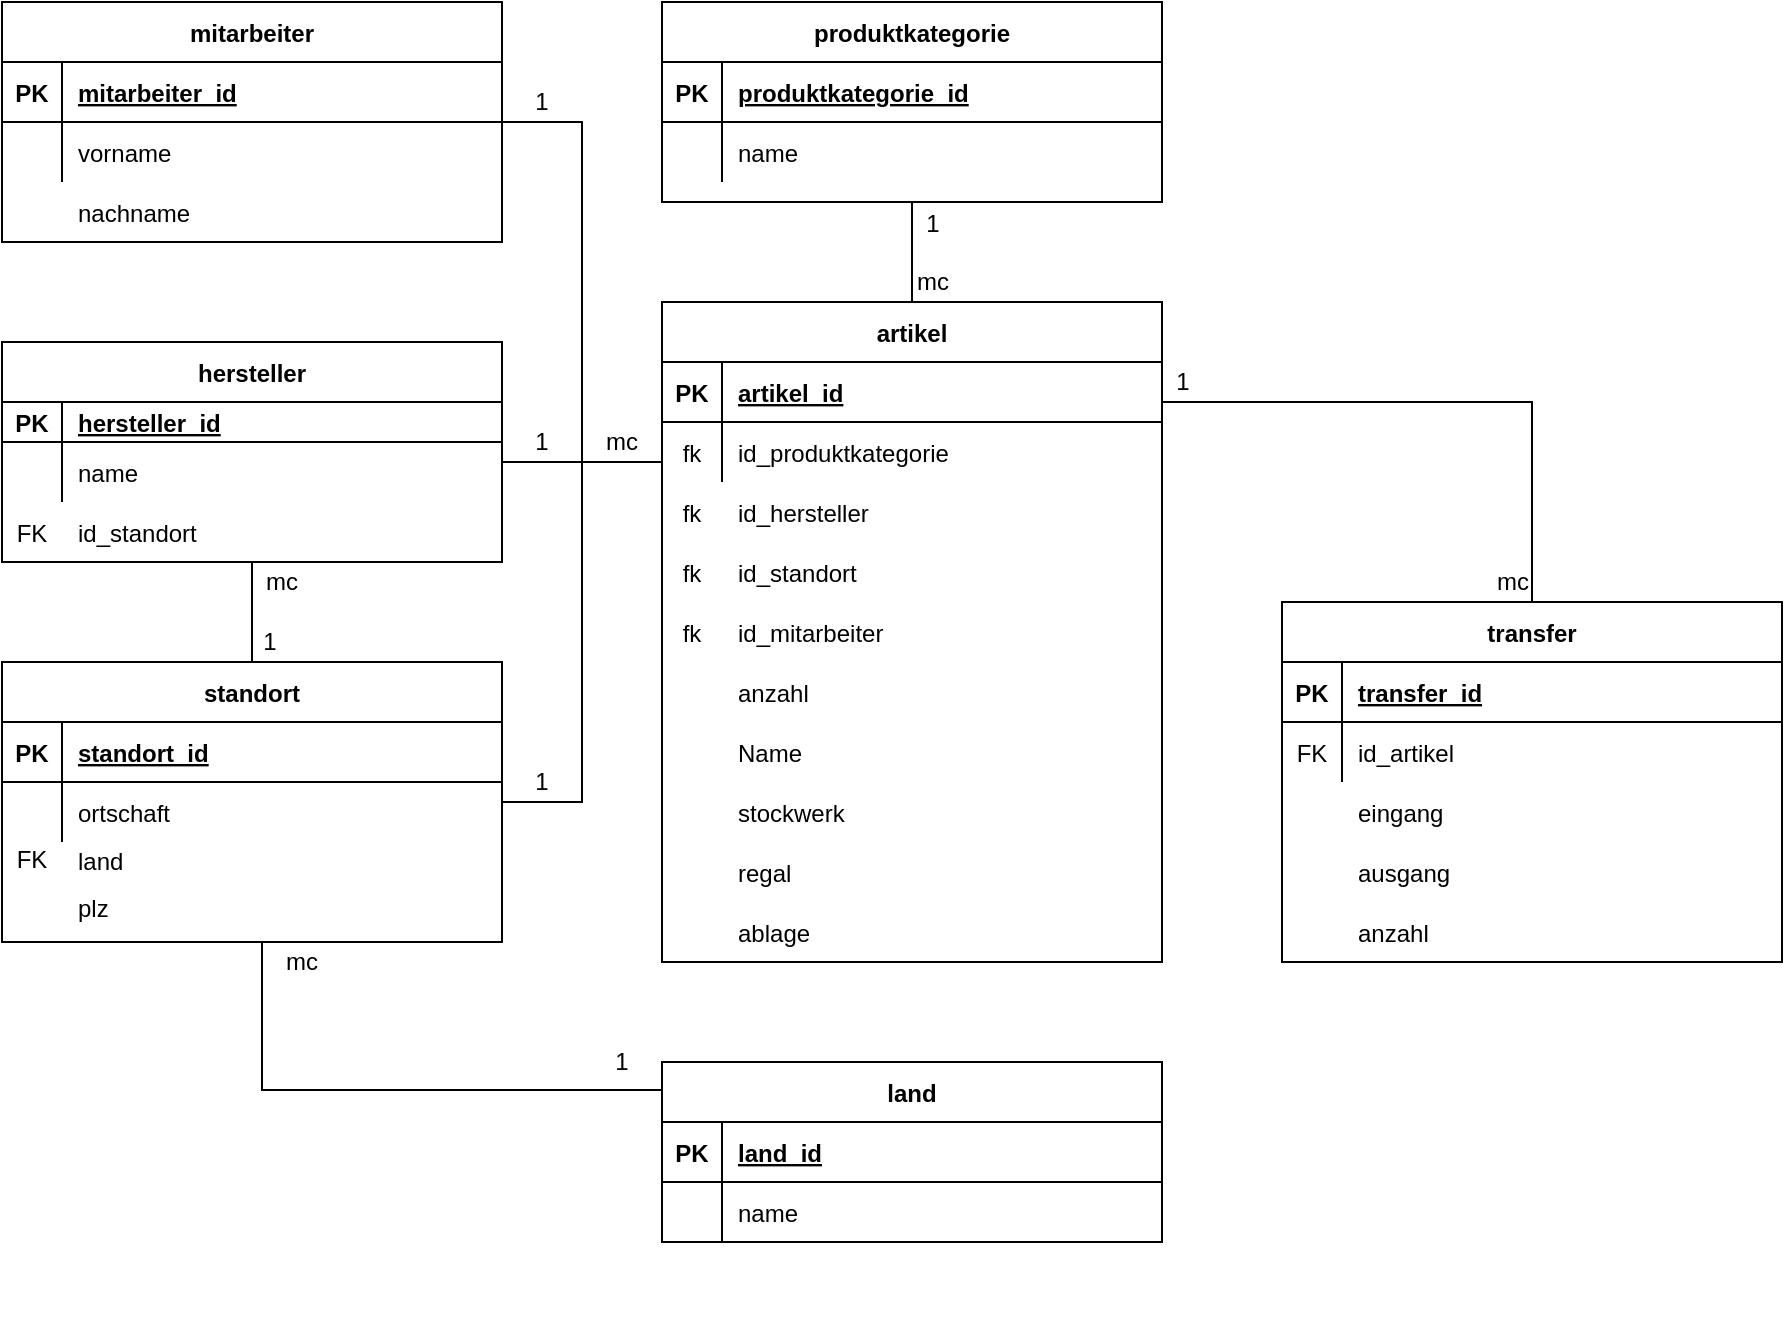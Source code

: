 <mxfile version="14.2.7" type="device"><diagram id="R2lEEEUBdFMjLlhIrx00" name="Page-1"><mxGraphModel dx="1422" dy="772" grid="1" gridSize="10" guides="1" tooltips="1" connect="1" arrows="1" fold="1" page="1" pageScale="1" pageWidth="850" pageHeight="1100" math="0" shadow="0" extFonts="Permanent Marker^https://fonts.googleapis.com/css?family=Permanent+Marker"><root><mxCell id="0"/><mxCell id="1" parent="0"/><mxCell id="7EhDEFcTuI5stFCjLQC7-51" value="fk" style="shape=partialRectangle;overflow=hidden;connectable=0;fillColor=none;top=0;left=0;bottom=0;right=0;horizontal=1;" parent="1" vertex="1"><mxGeometry x="400" y="770" width="30" height="30" as="geometry"/></mxCell><mxCell id="7EhDEFcTuI5stFCjLQC7-52" value="id_hersteller" style="shape=partialRectangle;overflow=hidden;connectable=0;fillColor=none;top=0;left=0;bottom=0;right=0;align=left;spacingLeft=6;" parent="1" vertex="1"><mxGeometry x="430" y="770" width="220" height="30" as="geometry"/></mxCell><mxCell id="7EhDEFcTuI5stFCjLQC7-53" value="fk" style="shape=partialRectangle;overflow=hidden;connectable=0;fillColor=none;top=0;left=0;bottom=0;right=0;horizontal=1;" parent="1" vertex="1"><mxGeometry x="400" y="800" width="30" height="30" as="geometry"/></mxCell><mxCell id="7EhDEFcTuI5stFCjLQC7-54" value="id_standort" style="shape=partialRectangle;overflow=hidden;connectable=0;fillColor=none;top=0;left=0;bottom=0;right=0;align=left;spacingLeft=6;" parent="1" vertex="1"><mxGeometry x="430" y="800" width="220" height="30" as="geometry"/></mxCell><mxCell id="7EhDEFcTuI5stFCjLQC7-62" value="id_mitarbeiter" style="shape=partialRectangle;overflow=hidden;connectable=0;fillColor=none;top=0;left=0;bottom=0;right=0;align=left;spacingLeft=6;" parent="1" vertex="1"><mxGeometry x="430" y="830" width="220" height="30" as="geometry"/></mxCell><mxCell id="7EhDEFcTuI5stFCjLQC7-63" value="anzahl" style="shape=partialRectangle;overflow=hidden;connectable=0;fillColor=none;top=0;left=0;bottom=0;right=0;align=left;spacingLeft=6;" parent="1" vertex="1"><mxGeometry x="430" y="860" width="220" height="30" as="geometry"/></mxCell><mxCell id="7EhDEFcTuI5stFCjLQC7-65" value="name" style="shape=partialRectangle;overflow=hidden;connectable=0;fillColor=none;top=0;left=0;bottom=0;right=0;align=left;spacingLeft=6;" parent="1" vertex="1"><mxGeometry x="100" y="750" width="220" height="30" as="geometry"/></mxCell><mxCell id="7EhDEFcTuI5stFCjLQC7-66" value="id_standort" style="shape=partialRectangle;overflow=hidden;connectable=0;fillColor=none;top=0;left=0;bottom=0;right=0;align=left;spacingLeft=6;" parent="1" vertex="1"><mxGeometry x="100" y="780" width="220" height="30" as="geometry"/></mxCell><mxCell id="7EhDEFcTuI5stFCjLQC7-74" value="" style="group" parent="1" vertex="1" connectable="0"><mxGeometry x="710" y="830" width="250" height="180" as="geometry"/></mxCell><mxCell id="7EhDEFcTuI5stFCjLQC7-22" value="transfer" style="shape=table;startSize=30;container=1;collapsible=1;childLayout=tableLayout;fixedRows=1;rowLines=0;fontStyle=1;align=center;resizeLast=1;" parent="7EhDEFcTuI5stFCjLQC7-74" vertex="1"><mxGeometry width="250" height="180" as="geometry"/></mxCell><mxCell id="7EhDEFcTuI5stFCjLQC7-23" value="" style="shape=partialRectangle;collapsible=0;dropTarget=0;pointerEvents=0;fillColor=none;points=[[0,0.5],[1,0.5]];portConstraint=eastwest;top=0;left=0;right=0;bottom=1;" parent="7EhDEFcTuI5stFCjLQC7-22" vertex="1"><mxGeometry y="30" width="250" height="30" as="geometry"/></mxCell><mxCell id="7EhDEFcTuI5stFCjLQC7-24" value="PK" style="shape=partialRectangle;overflow=hidden;connectable=0;fillColor=none;top=0;left=0;bottom=0;right=0;fontStyle=1;" parent="7EhDEFcTuI5stFCjLQC7-23" vertex="1"><mxGeometry width="30" height="30" as="geometry"/></mxCell><mxCell id="7EhDEFcTuI5stFCjLQC7-25" value="transfer_id" style="shape=partialRectangle;overflow=hidden;connectable=0;fillColor=none;top=0;left=0;bottom=0;right=0;align=left;spacingLeft=6;fontStyle=5;" parent="7EhDEFcTuI5stFCjLQC7-23" vertex="1"><mxGeometry x="30" width="220" height="30" as="geometry"/></mxCell><mxCell id="7EhDEFcTuI5stFCjLQC7-26" value="" style="shape=partialRectangle;collapsible=0;dropTarget=0;pointerEvents=0;fillColor=none;points=[[0,0.5],[1,0.5]];portConstraint=eastwest;top=0;left=0;right=0;bottom=0;" parent="7EhDEFcTuI5stFCjLQC7-22" vertex="1"><mxGeometry y="60" width="250" height="30" as="geometry"/></mxCell><mxCell id="7EhDEFcTuI5stFCjLQC7-27" value="FK" style="shape=partialRectangle;overflow=hidden;connectable=0;fillColor=none;top=0;left=0;bottom=0;right=0;" parent="7EhDEFcTuI5stFCjLQC7-26" vertex="1"><mxGeometry width="30" height="30" as="geometry"/></mxCell><mxCell id="7EhDEFcTuI5stFCjLQC7-28" value="" style="shape=partialRectangle;overflow=hidden;connectable=0;fillColor=none;top=0;left=0;bottom=0;right=0;align=left;spacingLeft=6;" parent="7EhDEFcTuI5stFCjLQC7-26" vertex="1"><mxGeometry x="30" width="220" height="30" as="geometry"/></mxCell><mxCell id="7EhDEFcTuI5stFCjLQC7-68" value="id_artikel" style="shape=partialRectangle;overflow=hidden;connectable=0;fillColor=none;top=0;left=0;bottom=0;right=0;align=left;spacingLeft=6;" parent="7EhDEFcTuI5stFCjLQC7-74" vertex="1"><mxGeometry x="30" y="60" width="220" height="30" as="geometry"/></mxCell><mxCell id="7EhDEFcTuI5stFCjLQC7-69" value="eingang" style="shape=partialRectangle;overflow=hidden;connectable=0;fillColor=none;top=0;left=0;bottom=0;right=0;align=left;spacingLeft=6;" parent="7EhDEFcTuI5stFCjLQC7-74" vertex="1"><mxGeometry x="30" y="90" width="220" height="30" as="geometry"/></mxCell><mxCell id="7EhDEFcTuI5stFCjLQC7-70" value="ausgang" style="shape=partialRectangle;overflow=hidden;connectable=0;fillColor=none;top=0;left=0;bottom=0;right=0;align=left;spacingLeft=6;" parent="7EhDEFcTuI5stFCjLQC7-74" vertex="1"><mxGeometry x="30" y="120" width="220" height="30" as="geometry"/></mxCell><mxCell id="7EhDEFcTuI5stFCjLQC7-71" value="anzahl" style="shape=partialRectangle;overflow=hidden;connectable=0;fillColor=none;top=0;left=0;bottom=0;right=0;align=left;spacingLeft=6;" parent="7EhDEFcTuI5stFCjLQC7-74" vertex="1"><mxGeometry x="30" y="150" width="220" height="30" as="geometry"/></mxCell><mxCell id="7EhDEFcTuI5stFCjLQC7-75" value="Name" style="shape=partialRectangle;overflow=hidden;connectable=0;fillColor=none;top=0;left=0;bottom=0;right=0;align=left;spacingLeft=6;" parent="1" vertex="1"><mxGeometry x="430" y="890" width="220" height="30" as="geometry"/></mxCell><mxCell id="7EhDEFcTuI5stFCjLQC7-78" value="" style="group" parent="1" vertex="1" connectable="0"><mxGeometry x="70" y="860" width="250" height="140" as="geometry"/></mxCell><mxCell id="7EhDEFcTuI5stFCjLQC7-73" value="" style="group" parent="7EhDEFcTuI5stFCjLQC7-78" vertex="1" connectable="0"><mxGeometry width="250" height="140" as="geometry"/></mxCell><mxCell id="7EhDEFcTuI5stFCjLQC7-15" value="standort" style="shape=table;startSize=30;container=1;collapsible=1;childLayout=tableLayout;fixedRows=1;rowLines=0;fontStyle=1;align=center;resizeLast=1;" parent="7EhDEFcTuI5stFCjLQC7-73" vertex="1"><mxGeometry width="250" height="140" as="geometry"/></mxCell><mxCell id="7EhDEFcTuI5stFCjLQC7-16" value="" style="shape=partialRectangle;collapsible=0;dropTarget=0;pointerEvents=0;fillColor=none;points=[[0,0.5],[1,0.5]];portConstraint=eastwest;top=0;left=0;right=0;bottom=1;" parent="7EhDEFcTuI5stFCjLQC7-15" vertex="1"><mxGeometry y="30" width="250" height="30" as="geometry"/></mxCell><mxCell id="7EhDEFcTuI5stFCjLQC7-17" value="PK" style="shape=partialRectangle;overflow=hidden;connectable=0;fillColor=none;top=0;left=0;bottom=0;right=0;fontStyle=1;" parent="7EhDEFcTuI5stFCjLQC7-16" vertex="1"><mxGeometry width="30" height="30" as="geometry"/></mxCell><mxCell id="7EhDEFcTuI5stFCjLQC7-18" value="standort_id" style="shape=partialRectangle;overflow=hidden;connectable=0;fillColor=none;top=0;left=0;bottom=0;right=0;align=left;spacingLeft=6;fontStyle=5;" parent="7EhDEFcTuI5stFCjLQC7-16" vertex="1"><mxGeometry x="30" width="220" height="30" as="geometry"/></mxCell><mxCell id="7EhDEFcTuI5stFCjLQC7-19" value="" style="shape=partialRectangle;collapsible=0;dropTarget=0;pointerEvents=0;fillColor=none;points=[[0,0.5],[1,0.5]];portConstraint=eastwest;top=0;left=0;right=0;bottom=0;" parent="7EhDEFcTuI5stFCjLQC7-15" vertex="1"><mxGeometry y="60" width="250" height="30" as="geometry"/></mxCell><mxCell id="7EhDEFcTuI5stFCjLQC7-20" value="" style="shape=partialRectangle;overflow=hidden;connectable=0;fillColor=none;top=0;left=0;bottom=0;right=0;" parent="7EhDEFcTuI5stFCjLQC7-19" vertex="1"><mxGeometry width="30" height="30" as="geometry"/></mxCell><mxCell id="7EhDEFcTuI5stFCjLQC7-21" value="ortschaft" style="shape=partialRectangle;overflow=hidden;connectable=0;fillColor=none;top=0;left=0;bottom=0;right=0;align=left;spacingLeft=6;" parent="7EhDEFcTuI5stFCjLQC7-19" vertex="1"><mxGeometry x="30" width="220" height="30" as="geometry"/></mxCell><mxCell id="7EhDEFcTuI5stFCjLQC7-72" value="plz" style="shape=partialRectangle;overflow=hidden;connectable=0;fillColor=none;top=0;left=0;bottom=0;right=0;align=left;spacingLeft=6;" parent="7EhDEFcTuI5stFCjLQC7-73" vertex="1"><mxGeometry x="30" y="105" width="220" height="35" as="geometry"/></mxCell><mxCell id="7EhDEFcTuI5stFCjLQC7-76" value="land" style="shape=partialRectangle;overflow=hidden;connectable=0;fillColor=none;top=0;left=0;bottom=0;right=0;align=left;spacingLeft=6;" parent="7EhDEFcTuI5stFCjLQC7-73" vertex="1"><mxGeometry x="30" y="85" width="220" height="28" as="geometry"/></mxCell><mxCell id="MiQBVM_ZpouYhn3B_UUs-1" value="FK" style="shape=partialRectangle;overflow=hidden;connectable=0;fillColor=none;top=0;left=0;bottom=0;right=0;fontStyle=0;" vertex="1" parent="7EhDEFcTuI5stFCjLQC7-73"><mxGeometry y="83" width="30" height="30" as="geometry"/></mxCell><mxCell id="7EhDEFcTuI5stFCjLQC7-79" value="nachname" style="shape=partialRectangle;overflow=hidden;connectable=0;fillColor=none;top=0;left=0;bottom=0;right=0;align=left;spacingLeft=6;" parent="1" vertex="1"><mxGeometry x="100" y="620" width="220" height="30" as="geometry"/></mxCell><mxCell id="7EhDEFcTuI5stFCjLQC7-81" value="fk" style="shape=partialRectangle;overflow=hidden;connectable=0;fillColor=none;top=0;left=0;bottom=0;right=0;horizontal=1;" parent="1" vertex="1"><mxGeometry x="400" y="830" width="30" height="30" as="geometry"/></mxCell><mxCell id="7EhDEFcTuI5stFCjLQC7-82" value="FK" style="shape=partialRectangle;overflow=hidden;connectable=0;fillColor=none;top=0;left=0;bottom=0;right=0;" parent="1" vertex="1"><mxGeometry x="70" y="780" width="30" height="30" as="geometry"/></mxCell><mxCell id="7EhDEFcTuI5stFCjLQC7-83" value="stockwerk" style="shape=partialRectangle;overflow=hidden;connectable=0;fillColor=none;top=0;left=0;bottom=0;right=0;align=left;spacingLeft=6;" parent="1" vertex="1"><mxGeometry x="430" y="920" width="220" height="30" as="geometry"/></mxCell><mxCell id="7EhDEFcTuI5stFCjLQC7-84" value="regal" style="shape=partialRectangle;overflow=hidden;connectable=0;fillColor=none;top=0;left=0;bottom=0;right=0;align=left;spacingLeft=6;" parent="1" vertex="1"><mxGeometry x="430" y="950" width="220" height="30" as="geometry"/></mxCell><mxCell id="7EhDEFcTuI5stFCjLQC7-85" value="ablage" style="shape=partialRectangle;overflow=hidden;connectable=0;fillColor=none;top=0;left=0;bottom=0;right=0;align=left;spacingLeft=6;" parent="1" vertex="1"><mxGeometry x="430" y="980" width="220" height="30" as="geometry"/></mxCell><mxCell id="7EhDEFcTuI5stFCjLQC7-88" style="edgeStyle=orthogonalEdgeStyle;rounded=0;orthogonalLoop=1;jettySize=auto;html=1;endArrow=none;endFill=0;" parent="1" source="C-vyLk0tnHw3VtMMgP7b-23" target="7EhDEFcTuI5stFCjLQC7-1" edge="1"><mxGeometry relative="1" as="geometry"/></mxCell><mxCell id="7EhDEFcTuI5stFCjLQC7-89" style="edgeStyle=orthogonalEdgeStyle;rounded=0;orthogonalLoop=1;jettySize=auto;html=1;endArrow=none;endFill=0;" parent="1" source="C-vyLk0tnHw3VtMMgP7b-23" target="7EhDEFcTuI5stFCjLQC7-43" edge="1"><mxGeometry relative="1" as="geometry"><Array as="points"><mxPoint x="360" y="760"/><mxPoint x="360" y="590"/></Array></mxGeometry></mxCell><mxCell id="7EhDEFcTuI5stFCjLQC7-91" style="edgeStyle=orthogonalEdgeStyle;rounded=0;orthogonalLoop=1;jettySize=auto;html=1;endArrow=none;endFill=0;" parent="1" source="C-vyLk0tnHw3VtMMgP7b-23" target="7EhDEFcTuI5stFCjLQC7-8" edge="1"><mxGeometry relative="1" as="geometry"><Array as="points"><mxPoint x="390" y="760"/><mxPoint x="390" y="760"/></Array></mxGeometry></mxCell><mxCell id="3fY29KLkUx_pCbF7baEl-1" style="edgeStyle=orthogonalEdgeStyle;rounded=0;orthogonalLoop=1;jettySize=auto;html=1;endArrow=none;endFill=0;" parent="1" source="3fY29KLkUx_pCbF7baEl-2" target="7EhDEFcTuI5stFCjLQC7-15" edge="1"><mxGeometry relative="1" as="geometry"><Array as="points"><mxPoint x="360" y="760"/><mxPoint x="360" y="930"/></Array></mxGeometry></mxCell><mxCell id="C-vyLk0tnHw3VtMMgP7b-23" value="artikel" style="shape=table;startSize=30;container=1;collapsible=1;childLayout=tableLayout;fixedRows=1;rowLines=0;fontStyle=1;align=center;resizeLast=1;" parent="1" vertex="1"><mxGeometry x="400" y="680" width="250" height="330" as="geometry"/></mxCell><mxCell id="C-vyLk0tnHw3VtMMgP7b-24" value="" style="shape=partialRectangle;collapsible=0;dropTarget=0;pointerEvents=0;fillColor=none;points=[[0,0.5],[1,0.5]];portConstraint=eastwest;top=0;left=0;right=0;bottom=1;" parent="C-vyLk0tnHw3VtMMgP7b-23" vertex="1"><mxGeometry y="30" width="250" height="30" as="geometry"/></mxCell><mxCell id="C-vyLk0tnHw3VtMMgP7b-25" value="PK" style="shape=partialRectangle;overflow=hidden;connectable=0;fillColor=none;top=0;left=0;bottom=0;right=0;fontStyle=1;" parent="C-vyLk0tnHw3VtMMgP7b-24" vertex="1"><mxGeometry width="30" height="30" as="geometry"/></mxCell><mxCell id="C-vyLk0tnHw3VtMMgP7b-26" value="artikel_id" style="shape=partialRectangle;overflow=hidden;connectable=0;fillColor=none;top=0;left=0;bottom=0;right=0;align=left;spacingLeft=6;fontStyle=5;" parent="C-vyLk0tnHw3VtMMgP7b-24" vertex="1"><mxGeometry x="30" width="220" height="30" as="geometry"/></mxCell><mxCell id="C-vyLk0tnHw3VtMMgP7b-27" value="" style="shape=partialRectangle;collapsible=0;dropTarget=0;pointerEvents=0;fillColor=none;points=[[0,0.5],[1,0.5]];portConstraint=eastwest;top=0;left=0;right=0;bottom=0;" parent="C-vyLk0tnHw3VtMMgP7b-23" vertex="1"><mxGeometry y="60" width="250" height="30" as="geometry"/></mxCell><mxCell id="C-vyLk0tnHw3VtMMgP7b-28" value="fk" style="shape=partialRectangle;overflow=hidden;connectable=0;fillColor=none;top=0;left=0;bottom=0;right=0;horizontal=1;" parent="C-vyLk0tnHw3VtMMgP7b-27" vertex="1"><mxGeometry width="30" height="30" as="geometry"/></mxCell><mxCell id="C-vyLk0tnHw3VtMMgP7b-29" value="id_produktkategorie" style="shape=partialRectangle;overflow=hidden;connectable=0;fillColor=none;top=0;left=0;bottom=0;right=0;align=left;spacingLeft=6;" parent="C-vyLk0tnHw3VtMMgP7b-27" vertex="1"><mxGeometry x="30" width="220" height="30" as="geometry"/></mxCell><mxCell id="h6s0ormf8SYAG6ea_8el-1" style="edgeStyle=orthogonalEdgeStyle;rounded=0;orthogonalLoop=1;jettySize=auto;html=1;endArrow=none;endFill=0;" parent="1" source="7EhDEFcTuI5stFCjLQC7-8" target="7EhDEFcTuI5stFCjLQC7-15" edge="1"><mxGeometry relative="1" as="geometry"/></mxCell><mxCell id="7EhDEFcTuI5stFCjLQC7-8" value="hersteller" style="shape=table;startSize=30;container=1;collapsible=1;childLayout=tableLayout;fixedRows=1;rowLines=0;fontStyle=1;align=center;resizeLast=1;" parent="1" vertex="1"><mxGeometry x="70" y="700" width="250" height="110" as="geometry"/></mxCell><mxCell id="7EhDEFcTuI5stFCjLQC7-9" value="" style="shape=partialRectangle;collapsible=0;dropTarget=0;pointerEvents=0;fillColor=none;points=[[0,0.5],[1,0.5]];portConstraint=eastwest;top=0;left=0;right=0;bottom=1;" parent="7EhDEFcTuI5stFCjLQC7-8" vertex="1"><mxGeometry y="30" width="250" height="20" as="geometry"/></mxCell><mxCell id="7EhDEFcTuI5stFCjLQC7-10" value="PK" style="shape=partialRectangle;overflow=hidden;connectable=0;fillColor=none;top=0;left=0;bottom=0;right=0;fontStyle=1;" parent="7EhDEFcTuI5stFCjLQC7-9" vertex="1"><mxGeometry width="30" height="20" as="geometry"/></mxCell><mxCell id="7EhDEFcTuI5stFCjLQC7-11" value="hersteller_id" style="shape=partialRectangle;overflow=hidden;connectable=0;fillColor=none;top=0;left=0;bottom=0;right=0;align=left;spacingLeft=6;fontStyle=5;" parent="7EhDEFcTuI5stFCjLQC7-9" vertex="1"><mxGeometry x="30" width="220" height="20" as="geometry"/></mxCell><mxCell id="7EhDEFcTuI5stFCjLQC7-12" value="" style="shape=partialRectangle;collapsible=0;dropTarget=0;pointerEvents=0;fillColor=none;points=[[0,0.5],[1,0.5]];portConstraint=eastwest;top=0;left=0;right=0;bottom=0;" parent="7EhDEFcTuI5stFCjLQC7-8" vertex="1"><mxGeometry y="50" width="250" height="30" as="geometry"/></mxCell><mxCell id="7EhDEFcTuI5stFCjLQC7-13" value="" style="shape=partialRectangle;overflow=hidden;connectable=0;fillColor=none;top=0;left=0;bottom=0;right=0;" parent="7EhDEFcTuI5stFCjLQC7-12" vertex="1"><mxGeometry width="30" height="30" as="geometry"/></mxCell><mxCell id="7EhDEFcTuI5stFCjLQC7-14" value="" style="shape=partialRectangle;overflow=hidden;connectable=0;fillColor=none;top=0;left=0;bottom=0;right=0;align=left;spacingLeft=6;" parent="7EhDEFcTuI5stFCjLQC7-12" vertex="1"><mxGeometry x="30" width="220" height="30" as="geometry"/></mxCell><mxCell id="ZTk1k1ro84yPz1yUK3Gn-1" value="1&lt;br&gt;&amp;nbsp;&amp;nbsp;&lt;br&gt;mc" style="text;html=1;align=center;verticalAlign=middle;resizable=0;points=[];autosize=1;" parent="1" vertex="1"><mxGeometry x="520" y="630" width="30" height="50" as="geometry"/></mxCell><mxCell id="7EhDEFcTuI5stFCjLQC7-1" value="produktkategorie" style="shape=table;startSize=30;container=1;collapsible=1;childLayout=tableLayout;fixedRows=1;rowLines=0;fontStyle=1;align=center;resizeLast=1;" parent="1" vertex="1"><mxGeometry x="400" y="530" width="250" height="100.0" as="geometry"/></mxCell><mxCell id="7EhDEFcTuI5stFCjLQC7-2" value="" style="shape=partialRectangle;collapsible=0;dropTarget=0;pointerEvents=0;fillColor=none;points=[[0,0.5],[1,0.5]];portConstraint=eastwest;top=0;left=0;right=0;bottom=1;" parent="7EhDEFcTuI5stFCjLQC7-1" vertex="1"><mxGeometry y="30" width="250" height="30" as="geometry"/></mxCell><mxCell id="7EhDEFcTuI5stFCjLQC7-3" value="PK" style="shape=partialRectangle;overflow=hidden;connectable=0;fillColor=none;top=0;left=0;bottom=0;right=0;fontStyle=1;" parent="7EhDEFcTuI5stFCjLQC7-2" vertex="1"><mxGeometry width="30" height="30" as="geometry"/></mxCell><mxCell id="7EhDEFcTuI5stFCjLQC7-4" value="produktkategorie_id" style="shape=partialRectangle;overflow=hidden;connectable=0;fillColor=none;top=0;left=0;bottom=0;right=0;align=left;spacingLeft=6;fontStyle=5;" parent="7EhDEFcTuI5stFCjLQC7-2" vertex="1"><mxGeometry x="30" width="220" height="30" as="geometry"/></mxCell><mxCell id="7EhDEFcTuI5stFCjLQC7-5" value="" style="shape=partialRectangle;collapsible=0;dropTarget=0;pointerEvents=0;fillColor=none;points=[[0,0.5],[1,0.5]];portConstraint=eastwest;top=0;left=0;right=0;bottom=0;" parent="7EhDEFcTuI5stFCjLQC7-1" vertex="1"><mxGeometry y="60" width="250" height="30" as="geometry"/></mxCell><mxCell id="7EhDEFcTuI5stFCjLQC7-6" value="" style="shape=partialRectangle;overflow=hidden;connectable=0;fillColor=none;top=0;left=0;bottom=0;right=0;" parent="7EhDEFcTuI5stFCjLQC7-5" vertex="1"><mxGeometry width="30" height="30" as="geometry"/></mxCell><mxCell id="7EhDEFcTuI5stFCjLQC7-7" value="name" style="shape=partialRectangle;overflow=hidden;connectable=0;fillColor=none;top=0;left=0;bottom=0;right=0;align=left;spacingLeft=6;" parent="7EhDEFcTuI5stFCjLQC7-5" vertex="1"><mxGeometry x="30" width="220" height="30" as="geometry"/></mxCell><mxCell id="ZTk1k1ro84yPz1yUK3Gn-2" value="1" style="text;html=1;strokeColor=none;fillColor=none;align=center;verticalAlign=middle;whiteSpace=wrap;rounded=0;" parent="1" vertex="1"><mxGeometry x="320" y="570" width="40" height="20" as="geometry"/></mxCell><mxCell id="ZTk1k1ro84yPz1yUK3Gn-3" value="mc" style="text;html=1;strokeColor=none;fillColor=none;align=center;verticalAlign=middle;whiteSpace=wrap;rounded=0;" parent="1" vertex="1"><mxGeometry x="360" y="740" width="40" height="20" as="geometry"/></mxCell><mxCell id="7EhDEFcTuI5stFCjLQC7-43" value="mitarbeiter" style="shape=table;startSize=30;container=1;collapsible=1;childLayout=tableLayout;fixedRows=1;rowLines=0;fontStyle=1;align=center;resizeLast=1;" parent="1" vertex="1"><mxGeometry x="70" y="530" width="250" height="120" as="geometry"/></mxCell><mxCell id="7EhDEFcTuI5stFCjLQC7-44" value="" style="shape=partialRectangle;collapsible=0;dropTarget=0;pointerEvents=0;fillColor=none;points=[[0,0.5],[1,0.5]];portConstraint=eastwest;top=0;left=0;right=0;bottom=1;" parent="7EhDEFcTuI5stFCjLQC7-43" vertex="1"><mxGeometry y="30" width="250" height="30" as="geometry"/></mxCell><mxCell id="7EhDEFcTuI5stFCjLQC7-45" value="PK" style="shape=partialRectangle;overflow=hidden;connectable=0;fillColor=none;top=0;left=0;bottom=0;right=0;fontStyle=1;" parent="7EhDEFcTuI5stFCjLQC7-44" vertex="1"><mxGeometry width="30" height="30" as="geometry"/></mxCell><mxCell id="7EhDEFcTuI5stFCjLQC7-46" value="mitarbeiter_id" style="shape=partialRectangle;overflow=hidden;connectable=0;fillColor=none;top=0;left=0;bottom=0;right=0;align=left;spacingLeft=6;fontStyle=5;" parent="7EhDEFcTuI5stFCjLQC7-44" vertex="1"><mxGeometry x="30" width="220" height="30" as="geometry"/></mxCell><mxCell id="7EhDEFcTuI5stFCjLQC7-47" value="" style="shape=partialRectangle;collapsible=0;dropTarget=0;pointerEvents=0;fillColor=none;points=[[0,0.5],[1,0.5]];portConstraint=eastwest;top=0;left=0;right=0;bottom=0;" parent="7EhDEFcTuI5stFCjLQC7-43" vertex="1"><mxGeometry y="60" width="250" height="30" as="geometry"/></mxCell><mxCell id="7EhDEFcTuI5stFCjLQC7-48" value="" style="shape=partialRectangle;overflow=hidden;connectable=0;fillColor=none;top=0;left=0;bottom=0;right=0;" parent="7EhDEFcTuI5stFCjLQC7-47" vertex="1"><mxGeometry width="30" height="30" as="geometry"/></mxCell><mxCell id="7EhDEFcTuI5stFCjLQC7-49" value="vorname" style="shape=partialRectangle;overflow=hidden;connectable=0;fillColor=none;top=0;left=0;bottom=0;right=0;align=left;spacingLeft=6;" parent="7EhDEFcTuI5stFCjLQC7-47" vertex="1"><mxGeometry x="30" width="220" height="30" as="geometry"/></mxCell><mxCell id="3fY29KLkUx_pCbF7baEl-3" value="1" style="text;html=1;strokeColor=none;fillColor=none;align=center;verticalAlign=middle;whiteSpace=wrap;rounded=0;" parent="1" vertex="1"><mxGeometry x="320" y="740" width="40" height="20" as="geometry"/></mxCell><mxCell id="3fY29KLkUx_pCbF7baEl-2" value="1" style="text;html=1;strokeColor=none;fillColor=none;align=center;verticalAlign=middle;whiteSpace=wrap;rounded=0;" parent="1" vertex="1"><mxGeometry x="320" y="910" width="40" height="20" as="geometry"/></mxCell><mxCell id="h6s0ormf8SYAG6ea_8el-2" value="1" style="text;html=1;strokeColor=none;fillColor=none;align=center;verticalAlign=middle;whiteSpace=wrap;rounded=0;" parent="1" vertex="1"><mxGeometry x="184" y="840" width="40" height="20" as="geometry"/></mxCell><mxCell id="h6s0ormf8SYAG6ea_8el-3" value="mc" style="text;html=1;strokeColor=none;fillColor=none;align=center;verticalAlign=middle;whiteSpace=wrap;rounded=0;" parent="1" vertex="1"><mxGeometry x="190" y="810" width="40" height="20" as="geometry"/></mxCell><mxCell id="OH8fL4fcLBIeJ_sYKx9i-1" style="edgeStyle=orthogonalEdgeStyle;rounded=0;orthogonalLoop=1;jettySize=auto;html=1;endArrow=none;endFill=0;" parent="1" source="7EhDEFcTuI5stFCjLQC7-22" target="C-vyLk0tnHw3VtMMgP7b-23" edge="1"><mxGeometry relative="1" as="geometry"><Array as="points"><mxPoint x="835" y="730"/></Array></mxGeometry></mxCell><mxCell id="OH8fL4fcLBIeJ_sYKx9i-2" value="mc" style="text;html=1;align=center;verticalAlign=middle;resizable=0;points=[];autosize=1;" parent="1" vertex="1"><mxGeometry x="810" y="810" width="30" height="20" as="geometry"/></mxCell><mxCell id="OH8fL4fcLBIeJ_sYKx9i-3" value="1" style="text;html=1;align=center;verticalAlign=middle;resizable=0;points=[];autosize=1;" parent="1" vertex="1"><mxGeometry x="650" y="710" width="20" height="20" as="geometry"/></mxCell><mxCell id="68RnFck6Afe1sxyFiulA-1" value="" style="group" parent="1" vertex="1" connectable="0"><mxGeometry x="400" y="1060" width="250" height="140" as="geometry"/></mxCell><mxCell id="68RnFck6Afe1sxyFiulA-2" value="" style="group" parent="68RnFck6Afe1sxyFiulA-1" vertex="1" connectable="0"><mxGeometry width="250" height="140" as="geometry"/></mxCell><mxCell id="68RnFck6Afe1sxyFiulA-3" value="land" style="shape=table;startSize=30;container=1;collapsible=1;childLayout=tableLayout;fixedRows=1;rowLines=0;fontStyle=1;align=center;resizeLast=1;" parent="68RnFck6Afe1sxyFiulA-2" vertex="1"><mxGeometry width="250" height="90" as="geometry"/></mxCell><mxCell id="68RnFck6Afe1sxyFiulA-4" value="" style="shape=partialRectangle;collapsible=0;dropTarget=0;pointerEvents=0;fillColor=none;points=[[0,0.5],[1,0.5]];portConstraint=eastwest;top=0;left=0;right=0;bottom=1;" parent="68RnFck6Afe1sxyFiulA-3" vertex="1"><mxGeometry y="30" width="250" height="30" as="geometry"/></mxCell><mxCell id="68RnFck6Afe1sxyFiulA-5" value="PK" style="shape=partialRectangle;overflow=hidden;connectable=0;fillColor=none;top=0;left=0;bottom=0;right=0;fontStyle=1;" parent="68RnFck6Afe1sxyFiulA-4" vertex="1"><mxGeometry width="30" height="30" as="geometry"/></mxCell><mxCell id="68RnFck6Afe1sxyFiulA-6" value="land_id" style="shape=partialRectangle;overflow=hidden;connectable=0;fillColor=none;top=0;left=0;bottom=0;right=0;align=left;spacingLeft=6;fontStyle=5;" parent="68RnFck6Afe1sxyFiulA-4" vertex="1"><mxGeometry x="30" width="220" height="30" as="geometry"/></mxCell><mxCell id="68RnFck6Afe1sxyFiulA-7" value="" style="shape=partialRectangle;collapsible=0;dropTarget=0;pointerEvents=0;fillColor=none;points=[[0,0.5],[1,0.5]];portConstraint=eastwest;top=0;left=0;right=0;bottom=0;" parent="68RnFck6Afe1sxyFiulA-3" vertex="1"><mxGeometry y="60" width="250" height="30" as="geometry"/></mxCell><mxCell id="68RnFck6Afe1sxyFiulA-8" value="" style="shape=partialRectangle;overflow=hidden;connectable=0;fillColor=none;top=0;left=0;bottom=0;right=0;" parent="68RnFck6Afe1sxyFiulA-7" vertex="1"><mxGeometry width="30" height="30" as="geometry"/></mxCell><mxCell id="68RnFck6Afe1sxyFiulA-9" value="name" style="shape=partialRectangle;overflow=hidden;connectable=0;fillColor=none;top=0;left=0;bottom=0;right=0;align=left;spacingLeft=6;" parent="68RnFck6Afe1sxyFiulA-7" vertex="1"><mxGeometry x="30" width="220" height="30" as="geometry"/></mxCell><mxCell id="68RnFck6Afe1sxyFiulA-12" style="edgeStyle=orthogonalEdgeStyle;rounded=0;orthogonalLoop=1;jettySize=auto;html=1;endArrow=none;endFill=0;entryX=0;entryY=0.1;entryDx=0;entryDy=0;entryPerimeter=0;" parent="1" target="68RnFck6Afe1sxyFiulA-3" edge="1"><mxGeometry relative="1" as="geometry"><Array as="points"><mxPoint x="200" y="1074"/></Array><mxPoint x="200" y="1000" as="sourcePoint"/><mxPoint x="230" y="1190" as="targetPoint"/></mxGeometry></mxCell><mxCell id="68RnFck6Afe1sxyFiulA-13" value="1" style="text;html=1;strokeColor=none;fillColor=none;align=center;verticalAlign=middle;whiteSpace=wrap;rounded=0;" parent="1" vertex="1"><mxGeometry x="360" y="1050" width="40" height="20" as="geometry"/></mxCell><mxCell id="68RnFck6Afe1sxyFiulA-14" value="mc" style="text;html=1;strokeColor=none;fillColor=none;align=center;verticalAlign=middle;whiteSpace=wrap;rounded=0;" parent="1" vertex="1"><mxGeometry x="200" y="1000" width="40" height="20" as="geometry"/></mxCell></root></mxGraphModel></diagram></mxfile>